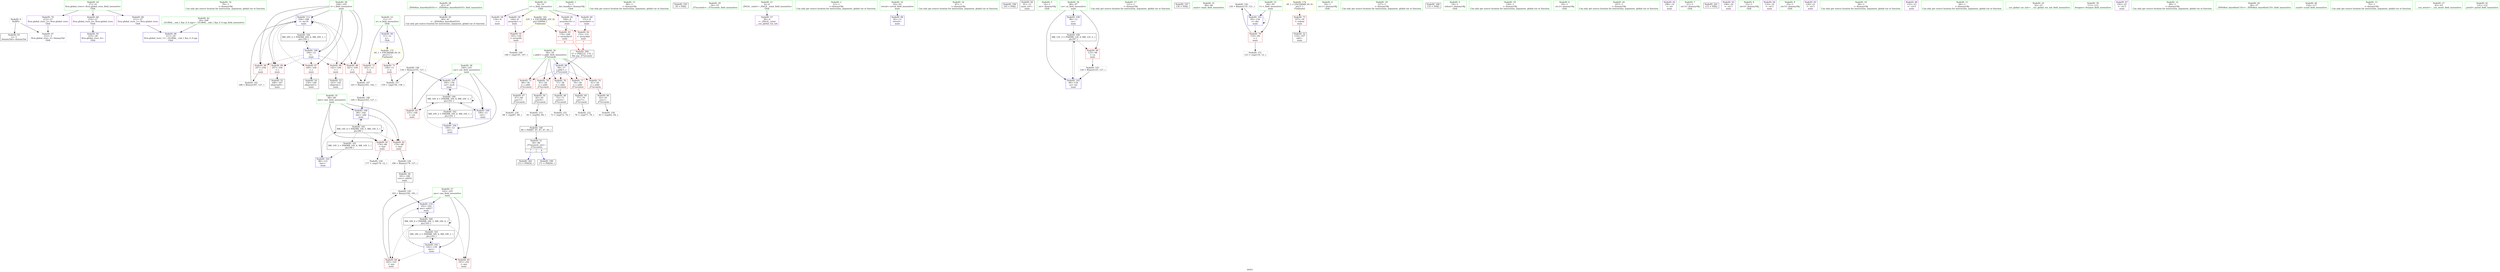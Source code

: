 digraph "SVFG" {
	label="SVFG";

	Node0x55d9695d8d60 [shape=record,color=grey,label="{NodeID: 0\nNullPtr}"];
	Node0x55d9695d8d60 -> Node0x55d9695f07f0[style=solid];
	Node0x55d9695d8d60 -> Node0x55d9695f0d90[style=solid];
	Node0x55d9695f0d90 [shape=record,color=blue, style = dotted,label="{NodeID: 97\n212\<--3\nllvm.global_ctors_2\<--dummyVal\nGlob }"];
	Node0x55d9695eefc0 [shape=record,color=green,label="{NodeID: 14\n79\<--1\n\<--dummyObj\nCan only get source location for instruction, argument, global var or function.}"];
	Node0x55d9695f5930 [shape=record,color=blue,label="{NodeID: 111\n104\<--188\ni\<--inc19\nmain\n}"];
	Node0x55d9695f5930 -> Node0x55d9695f3bf0[style=dashed];
	Node0x55d9695f5930 -> Node0x55d9695f3cc0[style=dashed];
	Node0x55d9695f5930 -> Node0x55d9695f3d90[style=dashed];
	Node0x55d9695f5930 -> Node0x55d9695f3e60[style=dashed];
	Node0x55d9695f5930 -> Node0x55d9695f3f30[style=dashed];
	Node0x55d9695f5930 -> Node0x55d9695f5930[style=dashed];
	Node0x55d9695f5930 -> Node0x55d9695fff60[style=dashed];
	Node0x55d9695efa70 [shape=record,color=green,label="{NodeID: 28\n41\<--47\n_ZNSt8ios_base4InitD1Ev\<--_ZNSt8ios_base4InitD1Ev_field_insensitive\n}"];
	Node0x55d9695efa70 -> Node0x55d9695f09c0[style=solid];
	Node0x55d9695f06f0 [shape=record,color=green,label="{NodeID: 42\n29\<--206\n_GLOBAL__sub_I_Xay_0_0.cpp\<--_GLOBAL__sub_I_Xay_0_0.cpp_field_insensitive\n}"];
	Node0x55d9695f06f0 -> Node0x55d9695f0c90[style=solid];
	Node0x55d9695f2300 [shape=record,color=black,label="{NodeID: 56\n181\<--180\nconv\<--add16\nmain\n}"];
	Node0x55d9695f2300 -> Node0x55d9695f8770[style=solid];
	Node0x55d9695f9370 [shape=record,color=grey,label="{NodeID: 153\n83 = cmp(82, 84, )\n}"];
	Node0x55d9695f9370 -> Node0x55d969406390[style=solid];
	Node0x55d9695f2ec0 [shape=record,color=purple,label="{NodeID: 70\n212\<--27\nllvm.global_ctors_2\<--llvm.global_ctors\nGlob }"];
	Node0x55d9695f2ec0 -> Node0x55d9695f0d90[style=solid];
	Node0x55d9695f3a50 [shape=record,color=red,label="{NodeID: 84\n182\<--102\n\<--ans\nmain\n}"];
	Node0x55d9695f3a50 -> Node0x55d9695f8770[style=solid];
	Node0x55d9695d7d30 [shape=record,color=green,label="{NodeID: 1\n7\<--1\n__dso_handle\<--dummyObj\nGlob }"];
	Node0x55d9695f0e90 [shape=record,color=blue,label="{NodeID: 98\n58\<--57\nc.addr\<--c\n_Z7isvowelc\n}"];
	Node0x55d9695f0e90 -> Node0x55d9695f3230[style=dashed];
	Node0x55d9695f0e90 -> Node0x55d9695f3300[style=dashed];
	Node0x55d9695f0e90 -> Node0x55d9695f33d0[style=dashed];
	Node0x55d9695f0e90 -> Node0x55d9695f34a0[style=dashed];
	Node0x55d9695f0e90 -> Node0x55d9695f3570[style=dashed];
	Node0x55d9695ef050 [shape=record,color=green,label="{NodeID: 15\n84\<--1\n\<--dummyObj\nCan only get source location for instruction, argument, global var or function.}"];
	Node0x55d96960cc70 [shape=record,color=black,label="{NodeID: 195\n39 = PHI()\n}"];
	Node0x55d9695efb70 [shape=record,color=green,label="{NodeID: 29\n54\<--55\n_Z7isvowelc\<--_Z7isvowelc_field_insensitive\n}"];
	Node0x55d9695f07f0 [shape=record,color=black,label="{NodeID: 43\n2\<--3\ndummyVal\<--dummyVal\n}"];
	Node0x55d969406390 [shape=record,color=black,label="{NodeID: 140\n86 = PHI(87, 87, 87, 87, 83, )\n}"];
	Node0x55d969406390 -> Node0x55d9695f1ef0[style=solid];
	Node0x55d9695f23d0 [shape=record,color=purple,label="{NodeID: 57\n38\<--4\n\<--_ZStL8__ioinit\n__cxx_global_var_init\n}"];
	Node0x55d9695f94f0 [shape=record,color=grey,label="{NodeID: 154\n68 = cmp(67, 69, )\n}"];
	Node0x55d9695f2fc0 [shape=record,color=red,label="{NodeID: 71\n158\<--11\n\<--n\nmain\n}"];
	Node0x55d9695f2fc0 -> Node0x55d9695f9970[style=solid];
	Node0x55d9695f3b20 [shape=record,color=red,label="{NodeID: 85\n191\<--102\n\<--ans\nmain\n}"];
	Node0x55d9695d90c0 [shape=record,color=green,label="{NodeID: 2\n12\<--1\n\<--dummyObj\nCan only get source location for instruction, argument, global var or function.}"];
	Node0x55d9695f0f60 [shape=record,color=blue,label="{NodeID: 99\n92\<--12\nretval\<--\nmain\n}"];
	Node0x55d9695ef0e0 [shape=record,color=green,label="{NodeID: 16\n87\<--1\n\<--dummyObj\nCan only get source location for instruction, argument, global var or function.}"];
	Node0x55d96960c170 [shape=record,color=black,label="{NodeID: 196\n193 = PHI()\n}"];
	Node0x55d9695efc70 [shape=record,color=green,label="{NodeID: 30\n58\<--59\nc.addr\<--c.addr_field_insensitive\n_Z7isvowelc\n}"];
	Node0x55d9695efc70 -> Node0x55d9695f3230[style=solid];
	Node0x55d9695efc70 -> Node0x55d9695f3300[style=solid];
	Node0x55d9695efc70 -> Node0x55d9695f33d0[style=solid];
	Node0x55d9695efc70 -> Node0x55d9695f34a0[style=solid];
	Node0x55d9695efc70 -> Node0x55d9695f3570[style=solid];
	Node0x55d9695efc70 -> Node0x55d9695f0e90[style=solid];
	Node0x55d9695f08f0 [shape=record,color=black,label="{NodeID: 44\n91\<--12\nmain_ret\<--\nmain\n}"];
	Node0x55d9695f81f0 [shape=record,color=grey,label="{NodeID: 141\n188 = Binary(187, 127, )\n}"];
	Node0x55d9695f81f0 -> Node0x55d9695f5930[style=solid];
	Node0x55d9695f24a0 [shape=record,color=purple,label="{NodeID: 58\n134\<--8\n\<--s\nmain\n}"];
	Node0x55d9695f9670 [shape=record,color=grey,label="{NodeID: 155\n73 = cmp(72, 74, )\n}"];
	Node0x55d9695f3090 [shape=record,color=red,label="{NodeID: 72\n162\<--11\n\<--n\nmain\n}"];
	Node0x55d9695f3090 -> Node0x55d9695f8a70[style=solid];
	Node0x55d969601860 [shape=record,color=black,label="{NodeID: 169\nMR_18V_6 = PHI(MR_18V_5, MR_18V_4, )\npts\{103 \}\n}"];
	Node0x55d969601860 -> Node0x55d9695f3a50[style=dashed];
	Node0x55d969601860 -> Node0x55d9695f3b20[style=dashed];
	Node0x55d969601860 -> Node0x55d9695f5860[style=dashed];
	Node0x55d969601860 -> Node0x55d9695ffa60[style=dashed];
	Node0x55d969601860 -> Node0x55d969601860[style=dashed];
	Node0x55d9695f3bf0 [shape=record,color=red,label="{NodeID: 86\n142\<--104\n\<--i\nmain\n}"];
	Node0x55d9695f3bf0 -> Node0x55d9695f2090[style=solid];
	Node0x55d9695e6930 [shape=record,color=green,label="{NodeID: 3\n14\<--1\n.str\<--dummyObj\nGlob }"];
	Node0x55d969603f90 [shape=record,color=yellow,style=double,label="{NodeID: 183\n22V_1 = ENCHI(MR_22V_0)\npts\{100000 \}\nFun[main]}"];
	Node0x55d969603f90 -> Node0x55d9695f4000[style=dashed];
	Node0x55d969603f90 -> Node0x55d9695f40d0[style=dashed];
	Node0x55d969603f90 -> Node0x55d9695f41a0[style=dashed];
	Node0x55d9695f1030 [shape=record,color=blue,label="{NodeID: 100\n96\<--12\nca\<--\nmain\n}"];
	Node0x55d9695f1030 -> Node0x55d9695feb60[style=dashed];
	Node0x55d9695ef170 [shape=record,color=green,label="{NodeID: 17\n121\<--1\n\<--dummyObj\nCan only get source location for instruction, argument, global var or function.}"];
	Node0x55d96960c270 [shape=record,color=black,label="{NodeID: 197\n130 = PHI()\n}"];
	Node0x55d9695efd40 [shape=record,color=green,label="{NodeID: 31\n89\<--90\nmain\<--main_field_insensitive\n}"];
	Node0x55d9695f09c0 [shape=record,color=black,label="{NodeID: 45\n40\<--41\n\<--_ZNSt8ios_base4InitD1Ev\nCan only get source location for instruction, argument, global var or function.}"];
	Node0x55d9695f82f0 [shape=record,color=grey,label="{NodeID: 142\n120 = Binary(119, 121, )\n}"];
	Node0x55d9695f82f0 -> Node0x55d9695f1100[style=solid];
	Node0x55d9695f2570 [shape=record,color=purple,label="{NodeID: 59\n144\<--8\narrayidx\<--s\nmain\n}"];
	Node0x55d9695f2570 -> Node0x55d9695f4000[style=solid];
	Node0x55d9695f97f0 [shape=record,color=grey,label="{NodeID: 156\n63 = cmp(62, 64, )\n}"];
	Node0x55d9695f3160 [shape=record,color=red,label="{NodeID: 73\n107\<--18\n\<--stdout\nmain\n}"];
	Node0x55d9695f3160 -> Node0x55d9695f1fc0[style=solid];
	Node0x55d9695f3cc0 [shape=record,color=red,label="{NodeID: 87\n149\<--104\n\<--i\nmain\n}"];
	Node0x55d9695f3cc0 -> Node0x55d9695f2160[style=solid];
	Node0x55d9695d8eb0 [shape=record,color=green,label="{NodeID: 4\n16\<--1\n.str.1\<--dummyObj\nGlob }"];
	Node0x55d9695f1100 [shape=record,color=blue,label="{NodeID: 101\n94\<--120\nt\<--dec\nmain\n}"];
	Node0x55d9695f1100 -> Node0x55d9695f3640[style=dashed];
	Node0x55d9695f1100 -> Node0x55d9695f1100[style=dashed];
	Node0x55d9695ef200 [shape=record,color=green,label="{NodeID: 18\n127\<--1\n\<--dummyObj\nCan only get source location for instruction, argument, global var or function.}"];
	Node0x55d96960c370 [shape=record,color=black,label="{NodeID: 198\n135 = PHI()\n}"];
	Node0x55d9695efe40 [shape=record,color=green,label="{NodeID: 32\n92\<--93\nretval\<--retval_field_insensitive\nmain\n}"];
	Node0x55d9695efe40 -> Node0x55d9695f0f60[style=solid];
	Node0x55d9695f0ac0 [shape=record,color=black,label="{NodeID: 46\n62\<--61\nconv\<--\n_Z7isvowelc\n}"];
	Node0x55d9695f0ac0 -> Node0x55d9695f97f0[style=solid];
	Node0x55d9695f8470 [shape=record,color=grey,label="{NodeID: 143\n126 = Binary(125, 127, )\n}"];
	Node0x55d9695f8470 -> Node0x55d9695f11d0[style=solid];
	Node0x55d9695f2640 [shape=record,color=purple,label="{NodeID: 60\n151\<--8\narrayidx6\<--s\nmain\n}"];
	Node0x55d9695f2640 -> Node0x55d9695f40d0[style=solid];
	Node0x55d9695f9970 [shape=record,color=grey,label="{NodeID: 157\n159 = cmp(156, 158, )\n}"];
	Node0x55d9695f3230 [shape=record,color=red,label="{NodeID: 74\n61\<--58\n\<--c.addr\n_Z7isvowelc\n}"];
	Node0x55d9695f3230 -> Node0x55d9695f0ac0[style=solid];
	Node0x55d9695f3d90 [shape=record,color=red,label="{NodeID: 88\n161\<--104\n\<--i\nmain\n}"];
	Node0x55d9695f3d90 -> Node0x55d9695f8a70[style=solid];
	Node0x55d9695e6630 [shape=record,color=green,label="{NodeID: 5\n18\<--1\nstdout\<--dummyObj\nGlob }"];
	Node0x55d9695f11d0 [shape=record,color=blue,label="{NodeID: 102\n96\<--126\nca\<--inc\nmain\n}"];
	Node0x55d9695f11d0 -> Node0x55d9695feb60[style=dashed];
	Node0x55d9695ef290 [shape=record,color=green,label="{NodeID: 19\n139\<--1\n\<--dummyObj\nCan only get source location for instruction, argument, global var or function.}"];
	Node0x55d96960c470 [shape=record,color=black,label="{NodeID: 199\n171 = PHI(56, )\n}"];
	Node0x55d9695eff10 [shape=record,color=green,label="{NodeID: 33\n94\<--95\nt\<--t_field_insensitive\nmain\n}"];
	Node0x55d9695eff10 -> Node0x55d9695f3640[style=solid];
	Node0x55d9695eff10 -> Node0x55d9695f1100[style=solid];
	Node0x55d9695f0b90 [shape=record,color=black,label="{NodeID: 47\n67\<--66\nconv1\<--\n_Z7isvowelc\n}"];
	Node0x55d9695f0b90 -> Node0x55d9695f94f0[style=solid];
	Node0x55d9695f85f0 [shape=record,color=grey,label="{NodeID: 144\n180 = Binary(179, 127, )\n}"];
	Node0x55d9695f85f0 -> Node0x55d9695f2300[style=solid];
	Node0x55d9695f2710 [shape=record,color=purple,label="{NodeID: 61\n169\<--8\narrayidx10\<--s\nmain\n}"];
	Node0x55d9695f2710 -> Node0x55d9695f41a0[style=solid];
	Node0x55d9695f3300 [shape=record,color=red,label="{NodeID: 75\n66\<--58\n\<--c.addr\n_Z7isvowelc\n}"];
	Node0x55d9695f3300 -> Node0x55d9695f0b90[style=solid];
	Node0x55d9695f3e60 [shape=record,color=red,label="{NodeID: 89\n167\<--104\n\<--i\nmain\n}"];
	Node0x55d9695f3e60 -> Node0x55d9695f2230[style=solid];
	Node0x55d9695e66c0 [shape=record,color=green,label="{NodeID: 6\n19\<--1\n.str.2\<--dummyObj\nGlob }"];
	Node0x55d9695f12a0 [shape=record,color=blue,label="{NodeID: 103\n98\<--121\nlast\<--\nmain\n}"];
	Node0x55d9695f12a0 -> Node0x55d969600460[style=dashed];
	Node0x55d9695ef320 [shape=record,color=green,label="{NodeID: 20\n147\<--1\n\<--dummyObj\nCan only get source location for instruction, argument, global var or function.}"];
	Node0x55d96960c5d0 [shape=record,color=black,label="{NodeID: 200\n57 = PHI(152, 170, )\n0th arg _Z7isvowelc }"];
	Node0x55d96960c5d0 -> Node0x55d9695f0e90[style=solid];
	Node0x55d9695effe0 [shape=record,color=green,label="{NodeID: 34\n96\<--97\nca\<--ca_field_insensitive\nmain\n}"];
	Node0x55d9695effe0 -> Node0x55d9695f3710[style=solid];
	Node0x55d9695effe0 -> Node0x55d9695f1030[style=solid];
	Node0x55d9695effe0 -> Node0x55d9695f11d0[style=solid];
	Node0x55d9695f1c80 [shape=record,color=black,label="{NodeID: 48\n72\<--71\nconv4\<--\n_Z7isvowelc\n}"];
	Node0x55d9695f1c80 -> Node0x55d9695f9670[style=solid];
	Node0x55d9695f8770 [shape=record,color=grey,label="{NodeID: 145\n183 = Binary(182, 181, )\n}"];
	Node0x55d9695f8770 -> Node0x55d9695f5860[style=solid];
	Node0x55d9695f27e0 [shape=record,color=purple,label="{NodeID: 62\n108\<--14\n\<--.str\nmain\n}"];
	Node0x55d9695f33d0 [shape=record,color=red,label="{NodeID: 76\n71\<--58\n\<--c.addr\n_Z7isvowelc\n}"];
	Node0x55d9695f33d0 -> Node0x55d9695f1c80[style=solid];
	Node0x55d9695f3f30 [shape=record,color=red,label="{NodeID: 90\n187\<--104\n\<--i\nmain\n}"];
	Node0x55d9695f3f30 -> Node0x55d9695f81f0[style=solid];
	Node0x55d9695e6a50 [shape=record,color=green,label="{NodeID: 7\n21\<--1\n.str.3\<--dummyObj\nGlob }"];
	Node0x55d9695f1370 [shape=record,color=blue,label="{NodeID: 104\n100\<--12\ncnt\<--\nmain\n}"];
	Node0x55d9695f1370 -> Node0x55d969600960[style=dashed];
	Node0x55d9695ef3b0 [shape=record,color=green,label="{NodeID: 21\n4\<--6\n_ZStL8__ioinit\<--_ZStL8__ioinit_field_insensitive\nGlob }"];
	Node0x55d9695ef3b0 -> Node0x55d9695f23d0[style=solid];
	Node0x55d96960d180 [shape=record,color=black,label="{NodeID: 201\n115 = PHI()\n}"];
	Node0x55d9695f00b0 [shape=record,color=green,label="{NodeID: 35\n98\<--99\nlast\<--last_field_insensitive\nmain\n}"];
	Node0x55d9695f00b0 -> Node0x55d9695f37e0[style=solid];
	Node0x55d9695f00b0 -> Node0x55d9695f38b0[style=solid];
	Node0x55d9695f00b0 -> Node0x55d9695f12a0[style=solid];
	Node0x55d9695f00b0 -> Node0x55d9695f56c0[style=solid];
	Node0x55d9695f1d50 [shape=record,color=black,label="{NodeID: 49\n77\<--76\nconv7\<--\n_Z7isvowelc\n}"];
	Node0x55d9695f1d50 -> Node0x55d9695f91f0[style=solid];
	Node0x55d9695f88f0 [shape=record,color=grey,label="{NodeID: 146\n156 = Binary(155, 127, )\n}"];
	Node0x55d9695f88f0 -> Node0x55d9695f55f0[style=solid];
	Node0x55d9695f88f0 -> Node0x55d9695f9970[style=solid];
	Node0x55d9695f28b0 [shape=record,color=purple,label="{NodeID: 63\n109\<--16\n\<--.str.1\nmain\n}"];
	Node0x55d9695feb60 [shape=record,color=black,label="{NodeID: 160\nMR_12V_3 = PHI(MR_12V_4, MR_12V_2, )\npts\{97 \}\n}"];
	Node0x55d9695feb60 -> Node0x55d9695f3710[style=dashed];
	Node0x55d9695feb60 -> Node0x55d9695f11d0[style=dashed];
	Node0x55d9695f34a0 [shape=record,color=red,label="{NodeID: 77\n76\<--58\n\<--c.addr\n_Z7isvowelc\n}"];
	Node0x55d9695f34a0 -> Node0x55d9695f1d50[style=solid];
	Node0x55d969603780 [shape=record,color=yellow,style=double,label="{NodeID: 174\n4V_1 = ENCHI(MR_4V_0)\npts\{1 \}\nFun[main]}"];
	Node0x55d969603780 -> Node0x55d9695f3160[style=dashed];
	Node0x55d9695f4000 [shape=record,color=red,label="{NodeID: 91\n145\<--144\n\<--arrayidx\nmain\n}"];
	Node0x55d9695f4000 -> Node0x55d9695f8d70[style=solid];
	Node0x55d9695e6ae0 [shape=record,color=green,label="{NodeID: 8\n23\<--1\n.str.4\<--dummyObj\nGlob }"];
	Node0x55d9695f5450 [shape=record,color=blue,label="{NodeID: 105\n102\<--139\nans\<--\nmain\n}"];
	Node0x55d9695f5450 -> Node0x55d9695f3a50[style=dashed];
	Node0x55d9695f5450 -> Node0x55d9695f3b20[style=dashed];
	Node0x55d9695f5450 -> Node0x55d9695f5860[style=dashed];
	Node0x55d9695f5450 -> Node0x55d9695ffa60[style=dashed];
	Node0x55d9695f5450 -> Node0x55d969601860[style=dashed];
	Node0x55d9695ef470 [shape=record,color=green,label="{NodeID: 22\n8\<--10\ns\<--s_field_insensitive\nGlob }"];
	Node0x55d9695ef470 -> Node0x55d9695f24a0[style=solid];
	Node0x55d9695ef470 -> Node0x55d9695f2570[style=solid];
	Node0x55d9695ef470 -> Node0x55d9695f2640[style=solid];
	Node0x55d9695ef470 -> Node0x55d9695f2710[style=solid];
	Node0x55d96960d280 [shape=record,color=black,label="{NodeID: 202\n153 = PHI(56, )\n}"];
	Node0x55d9695f0180 [shape=record,color=green,label="{NodeID: 36\n100\<--101\ncnt\<--cnt_field_insensitive\nmain\n}"];
	Node0x55d9695f0180 -> Node0x55d9695f3980[style=solid];
	Node0x55d9695f0180 -> Node0x55d9695f1370[style=solid];
	Node0x55d9695f0180 -> Node0x55d9695f55f0[style=solid];
	Node0x55d9695f0180 -> Node0x55d9695f5790[style=solid];
	Node0x55d9695f1e20 [shape=record,color=black,label="{NodeID: 50\n82\<--81\nconv9\<--\n_Z7isvowelc\n}"];
	Node0x55d9695f1e20 -> Node0x55d9695f9370[style=solid];
	Node0x55d9695f8a70 [shape=record,color=grey,label="{NodeID: 147\n163 = Binary(161, 162, )\n}"];
	Node0x55d9695f8a70 -> Node0x55d9695f8bf0[style=solid];
	Node0x55d9695f2980 [shape=record,color=purple,label="{NodeID: 64\n114\<--19\n\<--.str.2\nmain\n}"];
	Node0x55d9695ff060 [shape=record,color=black,label="{NodeID: 161\nMR_14V_2 = PHI(MR_14V_4, MR_14V_1, )\npts\{99 \}\n}"];
	Node0x55d9695ff060 -> Node0x55d9695f12a0[style=dashed];
	Node0x55d9695f3570 [shape=record,color=red,label="{NodeID: 78\n81\<--58\n\<--c.addr\n_Z7isvowelc\n}"];
	Node0x55d9695f3570 -> Node0x55d9695f1e20[style=solid];
	Node0x55d969603890 [shape=record,color=yellow,style=double,label="{NodeID: 175\n6V_1 = ENCHI(MR_6V_0)\npts\{13 \}\nFun[main]}"];
	Node0x55d969603890 -> Node0x55d9695f2fc0[style=dashed];
	Node0x55d969603890 -> Node0x55d9695f3090[style=dashed];
	Node0x55d9695f40d0 [shape=record,color=red,label="{NodeID: 92\n152\<--151\n\<--arrayidx6\nmain\n|{<s0>7}}"];
	Node0x55d9695f40d0:s0 -> Node0x55d96960c5d0[style=solid,color=red];
	Node0x55d9695ee5c0 [shape=record,color=green,label="{NodeID: 9\n25\<--1\n.str.5\<--dummyObj\nGlob }"];
	Node0x55d9695f5520 [shape=record,color=blue,label="{NodeID: 106\n104\<--12\ni\<--\nmain\n}"];
	Node0x55d9695f5520 -> Node0x55d9695f3bf0[style=dashed];
	Node0x55d9695f5520 -> Node0x55d9695f3cc0[style=dashed];
	Node0x55d9695f5520 -> Node0x55d9695f3d90[style=dashed];
	Node0x55d9695f5520 -> Node0x55d9695f3e60[style=dashed];
	Node0x55d9695f5520 -> Node0x55d9695f3f30[style=dashed];
	Node0x55d9695f5520 -> Node0x55d9695f5930[style=dashed];
	Node0x55d9695f5520 -> Node0x55d9695fff60[style=dashed];
	Node0x55d9695ef570 [shape=record,color=green,label="{NodeID: 23\n11\<--13\nn\<--n_field_insensitive\nGlob }"];
	Node0x55d9695ef570 -> Node0x55d9695f2fc0[style=solid];
	Node0x55d9695ef570 -> Node0x55d9695f3090[style=solid];
	Node0x55d9695ef570 -> Node0x55d9695f4270[style=solid];
	Node0x55d9695f0250 [shape=record,color=green,label="{NodeID: 37\n102\<--103\nans\<--ans_field_insensitive\nmain\n}"];
	Node0x55d9695f0250 -> Node0x55d9695f3a50[style=solid];
	Node0x55d9695f0250 -> Node0x55d9695f3b20[style=solid];
	Node0x55d9695f0250 -> Node0x55d9695f5450[style=solid];
	Node0x55d9695f0250 -> Node0x55d9695f5860[style=solid];
	Node0x55d9695f1ef0 [shape=record,color=black,label="{NodeID: 51\n56\<--86\n_Z7isvowelc_ret\<--\n_Z7isvowelc\n|{<s0>7|<s1>8}}"];
	Node0x55d9695f1ef0:s0 -> Node0x55d96960d280[style=solid,color=blue];
	Node0x55d9695f1ef0:s1 -> Node0x55d96960c470[style=solid,color=blue];
	Node0x55d9695f8bf0 [shape=record,color=grey,label="{NodeID: 148\n164 = Binary(163, 127, )\n}"];
	Node0x55d9695f8bf0 -> Node0x55d9695f56c0[style=solid];
	Node0x55d9695f2a50 [shape=record,color=purple,label="{NodeID: 65\n129\<--21\n\<--.str.3\nmain\n}"];
	Node0x55d9695ff560 [shape=record,color=black,label="{NodeID: 162\nMR_16V_2 = PHI(MR_16V_4, MR_16V_1, )\npts\{101 \}\n}"];
	Node0x55d9695ff560 -> Node0x55d9695f1370[style=dashed];
	Node0x55d9695f3640 [shape=record,color=red,label="{NodeID: 79\n119\<--94\n\<--t\nmain\n}"];
	Node0x55d9695f3640 -> Node0x55d9695f82f0[style=solid];
	Node0x55d9695f3640 -> Node0x55d9695f9070[style=solid];
	Node0x55d9695f41a0 [shape=record,color=red,label="{NodeID: 93\n170\<--169\n\<--arrayidx10\nmain\n|{<s0>8}}"];
	Node0x55d9695f41a0:s0 -> Node0x55d96960c5d0[style=solid,color=red];
	Node0x55d9695ee650 [shape=record,color=green,label="{NodeID: 10\n28\<--1\n\<--dummyObj\nCan only get source location for instruction, argument, global var or function.}"];
	Node0x55d9695f55f0 [shape=record,color=blue,label="{NodeID: 107\n100\<--156\ncnt\<--inc8\nmain\n}"];
	Node0x55d9695f55f0 -> Node0x55d9695f5790[style=dashed];
	Node0x55d9695f55f0 -> Node0x55d969600960[style=dashed];
	Node0x55d9695ef670 [shape=record,color=green,label="{NodeID: 24\n27\<--31\nllvm.global_ctors\<--llvm.global_ctors_field_insensitive\nGlob }"];
	Node0x55d9695ef670 -> Node0x55d9695f2cc0[style=solid];
	Node0x55d9695ef670 -> Node0x55d9695f2dc0[style=solid];
	Node0x55d9695ef670 -> Node0x55d9695f2ec0[style=solid];
	Node0x55d9695f0320 [shape=record,color=green,label="{NodeID: 38\n104\<--105\ni\<--i_field_insensitive\nmain\n}"];
	Node0x55d9695f0320 -> Node0x55d9695f3bf0[style=solid];
	Node0x55d9695f0320 -> Node0x55d9695f3cc0[style=solid];
	Node0x55d9695f0320 -> Node0x55d9695f3d90[style=solid];
	Node0x55d9695f0320 -> Node0x55d9695f3e60[style=solid];
	Node0x55d9695f0320 -> Node0x55d9695f3f30[style=solid];
	Node0x55d9695f0320 -> Node0x55d9695f5520[style=solid];
	Node0x55d9695f0320 -> Node0x55d9695f5930[style=solid];
	Node0x55d9695f1fc0 [shape=record,color=black,label="{NodeID: 52\n110\<--107\ncall\<--\nmain\n}"];
	Node0x55d9695f8d70 [shape=record,color=grey,label="{NodeID: 149\n146 = cmp(145, 147, )\n}"];
	Node0x55d9695f2b20 [shape=record,color=purple,label="{NodeID: 66\n133\<--23\n\<--.str.4\nmain\n}"];
	Node0x55d9695ffa60 [shape=record,color=black,label="{NodeID: 163\nMR_18V_2 = PHI(MR_18V_4, MR_18V_1, )\npts\{103 \}\n}"];
	Node0x55d9695ffa60 -> Node0x55d9695f5450[style=dashed];
	Node0x55d9695f3710 [shape=record,color=red,label="{NodeID: 80\n125\<--96\n\<--ca\nmain\n}"];
	Node0x55d9695f3710 -> Node0x55d9695f8470[style=solid];
	Node0x55d9695f4270 [shape=record,color=blue,label="{NodeID: 94\n11\<--12\nn\<--\nGlob }"];
	Node0x55d9695f4270 -> Node0x55d969603890[style=dashed];
	Node0x55d9695e7960 [shape=record,color=green,label="{NodeID: 11\n64\<--1\n\<--dummyObj\nCan only get source location for instruction, argument, global var or function.}"];
	Node0x55d9695f56c0 [shape=record,color=blue,label="{NodeID: 108\n98\<--164\nlast\<--add\nmain\n}"];
	Node0x55d9695f56c0 -> Node0x55d9695f37e0[style=dashed];
	Node0x55d9695f56c0 -> Node0x55d9695f38b0[style=dashed];
	Node0x55d9695f56c0 -> Node0x55d969600460[style=dashed];
	Node0x55d9695ef770 [shape=record,color=green,label="{NodeID: 25\n32\<--33\n__cxx_global_var_init\<--__cxx_global_var_init_field_insensitive\n}"];
	Node0x55d9695f03f0 [shape=record,color=green,label="{NodeID: 39\n111\<--112\nfreopen\<--freopen_field_insensitive\n}"];
	Node0x55d9695f2090 [shape=record,color=black,label="{NodeID: 53\n143\<--142\nidxprom\<--\nmain\n}"];
	Node0x55d9695f8ef0 [shape=record,color=grey,label="{NodeID: 150\n177 = cmp(176, 12, )\n}"];
	Node0x55d9695f2bf0 [shape=record,color=purple,label="{NodeID: 67\n192\<--25\n\<--.str.5\nmain\n}"];
	Node0x55d9695fff60 [shape=record,color=black,label="{NodeID: 164\nMR_20V_2 = PHI(MR_20V_4, MR_20V_1, )\npts\{105 \}\n}"];
	Node0x55d9695fff60 -> Node0x55d9695f5520[style=dashed];
	Node0x55d9695f37e0 [shape=record,color=red,label="{NodeID: 81\n176\<--98\n\<--last\nmain\n}"];
	Node0x55d9695f37e0 -> Node0x55d9695f8ef0[style=solid];
	Node0x55d9695f4370 [shape=record,color=blue,label="{NodeID: 95\n210\<--28\nllvm.global_ctors_0\<--\nGlob }"];
	Node0x55d9695e7a30 [shape=record,color=green,label="{NodeID: 12\n69\<--1\n\<--dummyObj\nCan only get source location for instruction, argument, global var or function.}"];
	Node0x55d9695f5790 [shape=record,color=blue,label="{NodeID: 109\n100\<--12\ncnt\<--\nmain\n}"];
	Node0x55d9695f5790 -> Node0x55d969600960[style=dashed];
	Node0x55d9695ef870 [shape=record,color=green,label="{NodeID: 26\n36\<--37\n_ZNSt8ios_base4InitC1Ev\<--_ZNSt8ios_base4InitC1Ev_field_insensitive\n}"];
	Node0x55d9695f04f0 [shape=record,color=green,label="{NodeID: 40\n116\<--117\nscanf\<--scanf_field_insensitive\n}"];
	Node0x55d9695f2160 [shape=record,color=black,label="{NodeID: 54\n150\<--149\nidxprom5\<--\nmain\n}"];
	Node0x55d9695f9070 [shape=record,color=grey,label="{NodeID: 151\n123 = cmp(119, 12, )\n}"];
	Node0x55d9695f2cc0 [shape=record,color=purple,label="{NodeID: 68\n210\<--27\nllvm.global_ctors_0\<--llvm.global_ctors\nGlob }"];
	Node0x55d9695f2cc0 -> Node0x55d9695f4370[style=solid];
	Node0x55d969600460 [shape=record,color=black,label="{NodeID: 165\nMR_14V_4 = PHI(MR_14V_5, MR_14V_3, )\npts\{99 \}\n}"];
	Node0x55d969600460 -> Node0x55d9695f37e0[style=dashed];
	Node0x55d969600460 -> Node0x55d9695f38b0[style=dashed];
	Node0x55d969600460 -> Node0x55d9695f56c0[style=dashed];
	Node0x55d969600460 -> Node0x55d9695ff060[style=dashed];
	Node0x55d969600460 -> Node0x55d969600460[style=dashed];
	Node0x55d9695f38b0 [shape=record,color=red,label="{NodeID: 82\n179\<--98\n\<--last\nmain\n}"];
	Node0x55d9695f38b0 -> Node0x55d9695f85f0[style=solid];
	Node0x55d9695f0c90 [shape=record,color=blue,label="{NodeID: 96\n211\<--29\nllvm.global_ctors_1\<--_GLOBAL__sub_I_Xay_0_0.cpp\nGlob }"];
	Node0x55d9695eef30 [shape=record,color=green,label="{NodeID: 13\n74\<--1\n\<--dummyObj\nCan only get source location for instruction, argument, global var or function.}"];
	Node0x55d9695f5860 [shape=record,color=blue,label="{NodeID: 110\n102\<--183\nans\<--add17\nmain\n}"];
	Node0x55d9695f5860 -> Node0x55d969601860[style=dashed];
	Node0x55d9695ef970 [shape=record,color=green,label="{NodeID: 27\n42\<--43\n__cxa_atexit\<--__cxa_atexit_field_insensitive\n}"];
	Node0x55d9695f05f0 [shape=record,color=green,label="{NodeID: 41\n131\<--132\nprintf\<--printf_field_insensitive\n}"];
	Node0x55d9695f2230 [shape=record,color=black,label="{NodeID: 55\n168\<--167\nidxprom9\<--\nmain\n}"];
	Node0x55d9695f91f0 [shape=record,color=grey,label="{NodeID: 152\n78 = cmp(77, 79, )\n}"];
	Node0x55d9695f2dc0 [shape=record,color=purple,label="{NodeID: 69\n211\<--27\nllvm.global_ctors_1\<--llvm.global_ctors\nGlob }"];
	Node0x55d9695f2dc0 -> Node0x55d9695f0c90[style=solid];
	Node0x55d969600960 [shape=record,color=black,label="{NodeID: 166\nMR_16V_4 = PHI(MR_16V_8, MR_16V_3, )\npts\{101 \}\n}"];
	Node0x55d969600960 -> Node0x55d9695f3980[style=dashed];
	Node0x55d969600960 -> Node0x55d9695f55f0[style=dashed];
	Node0x55d969600960 -> Node0x55d9695f5790[style=dashed];
	Node0x55d969600960 -> Node0x55d9695ff560[style=dashed];
	Node0x55d969600960 -> Node0x55d969600960[style=dashed];
	Node0x55d9695f3980 [shape=record,color=red,label="{NodeID: 83\n155\<--100\n\<--cnt\nmain\n}"];
	Node0x55d9695f3980 -> Node0x55d9695f88f0[style=solid];
}
